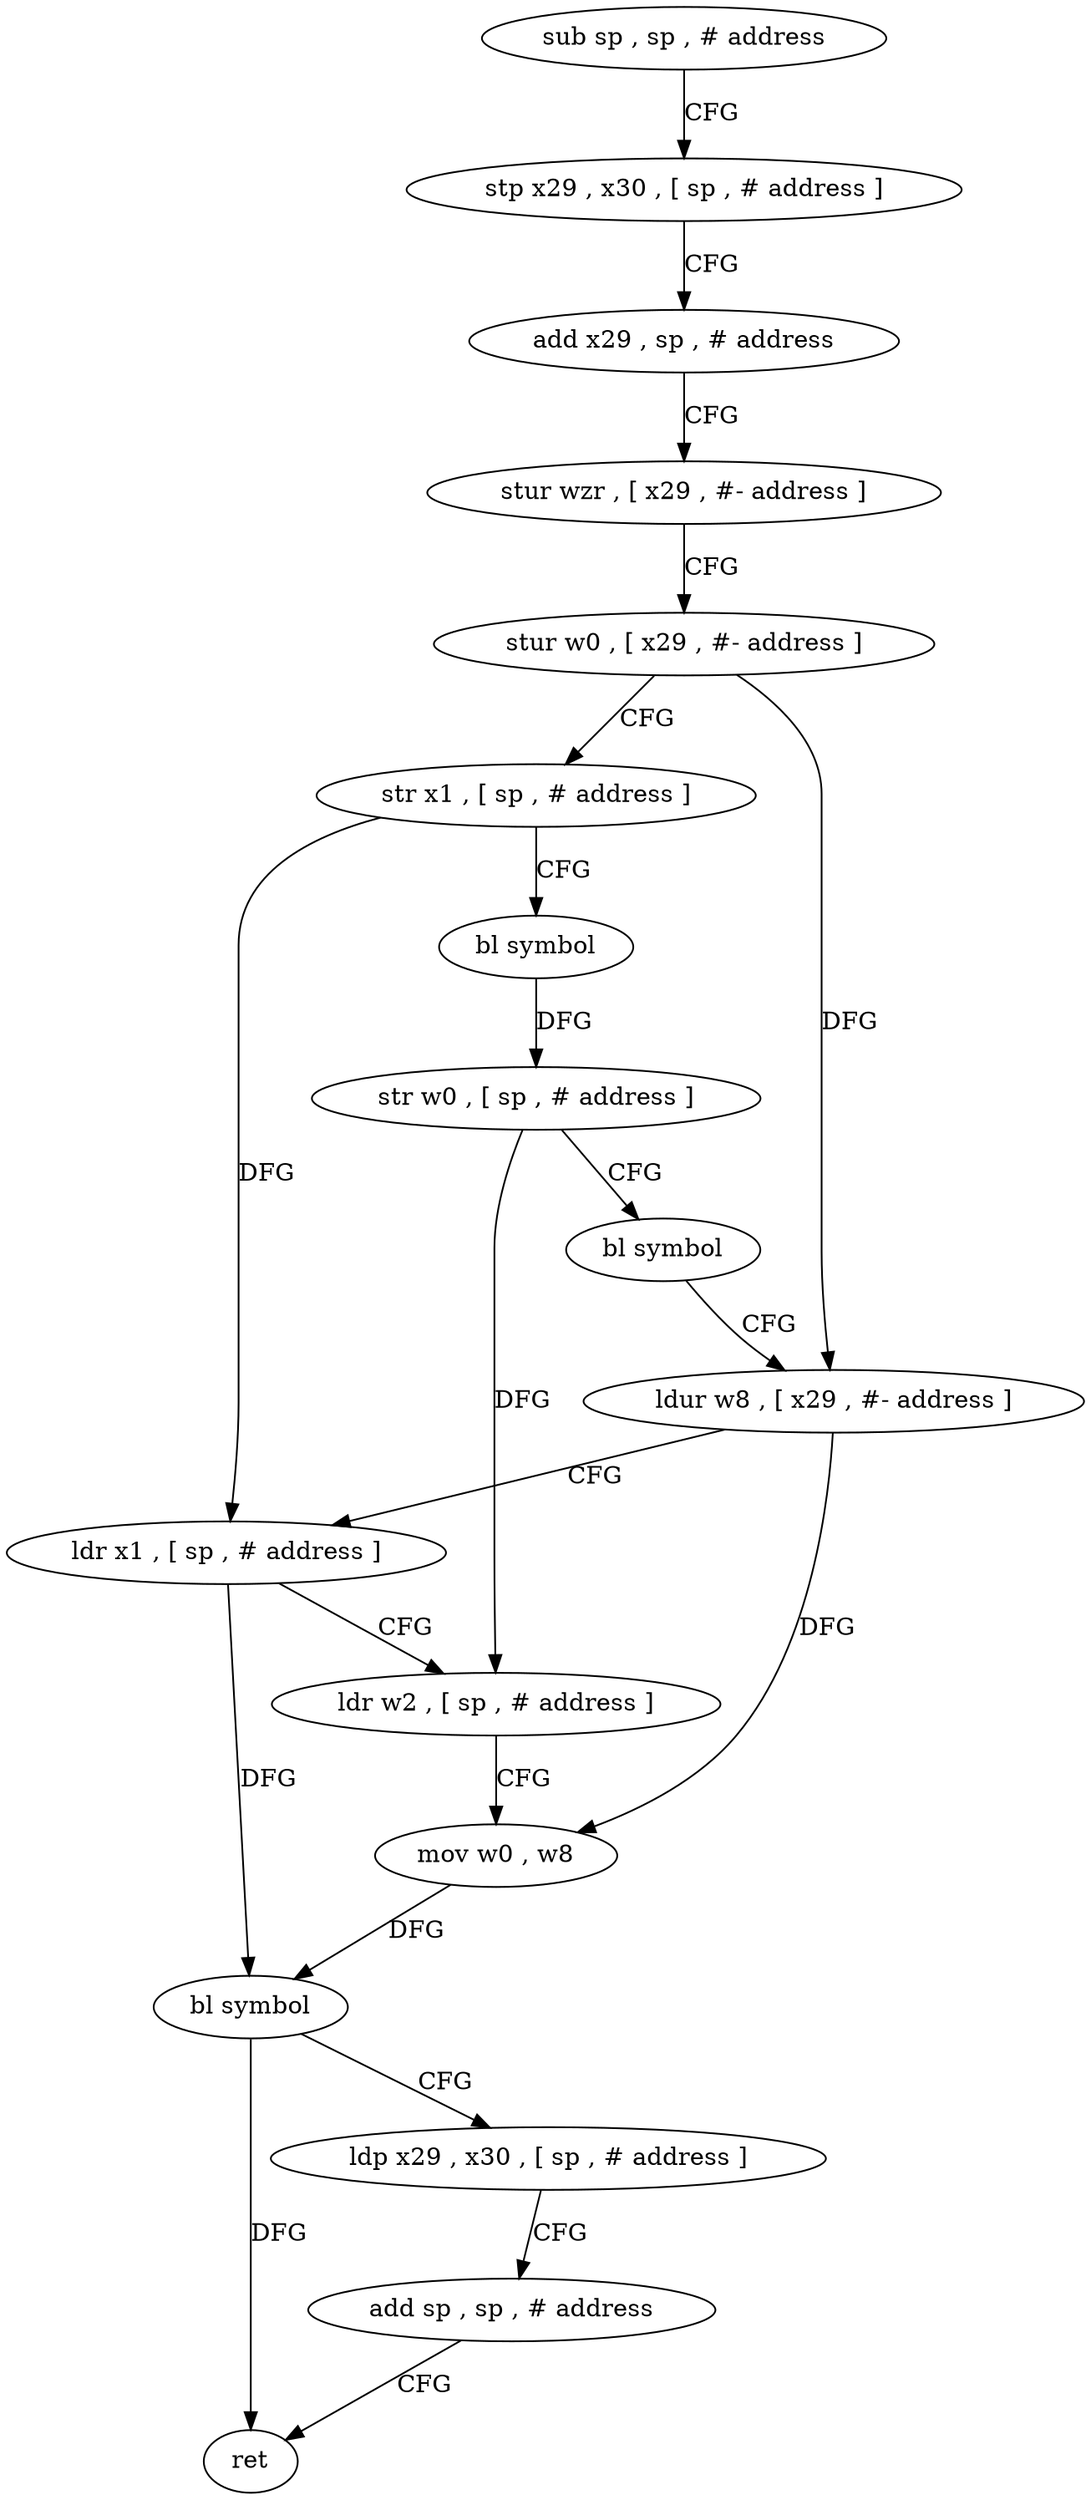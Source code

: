 digraph "func" {
"4203740" [label = "sub sp , sp , # address" ]
"4203744" [label = "stp x29 , x30 , [ sp , # address ]" ]
"4203748" [label = "add x29 , sp , # address" ]
"4203752" [label = "stur wzr , [ x29 , #- address ]" ]
"4203756" [label = "stur w0 , [ x29 , #- address ]" ]
"4203760" [label = "str x1 , [ sp , # address ]" ]
"4203764" [label = "bl symbol" ]
"4203768" [label = "str w0 , [ sp , # address ]" ]
"4203772" [label = "bl symbol" ]
"4203776" [label = "ldur w8 , [ x29 , #- address ]" ]
"4203780" [label = "ldr x1 , [ sp , # address ]" ]
"4203784" [label = "ldr w2 , [ sp , # address ]" ]
"4203788" [label = "mov w0 , w8" ]
"4203792" [label = "bl symbol" ]
"4203796" [label = "ldp x29 , x30 , [ sp , # address ]" ]
"4203800" [label = "add sp , sp , # address" ]
"4203804" [label = "ret" ]
"4203740" -> "4203744" [ label = "CFG" ]
"4203744" -> "4203748" [ label = "CFG" ]
"4203748" -> "4203752" [ label = "CFG" ]
"4203752" -> "4203756" [ label = "CFG" ]
"4203756" -> "4203760" [ label = "CFG" ]
"4203756" -> "4203776" [ label = "DFG" ]
"4203760" -> "4203764" [ label = "CFG" ]
"4203760" -> "4203780" [ label = "DFG" ]
"4203764" -> "4203768" [ label = "DFG" ]
"4203768" -> "4203772" [ label = "CFG" ]
"4203768" -> "4203784" [ label = "DFG" ]
"4203772" -> "4203776" [ label = "CFG" ]
"4203776" -> "4203780" [ label = "CFG" ]
"4203776" -> "4203788" [ label = "DFG" ]
"4203780" -> "4203784" [ label = "CFG" ]
"4203780" -> "4203792" [ label = "DFG" ]
"4203784" -> "4203788" [ label = "CFG" ]
"4203788" -> "4203792" [ label = "DFG" ]
"4203792" -> "4203796" [ label = "CFG" ]
"4203792" -> "4203804" [ label = "DFG" ]
"4203796" -> "4203800" [ label = "CFG" ]
"4203800" -> "4203804" [ label = "CFG" ]
}
